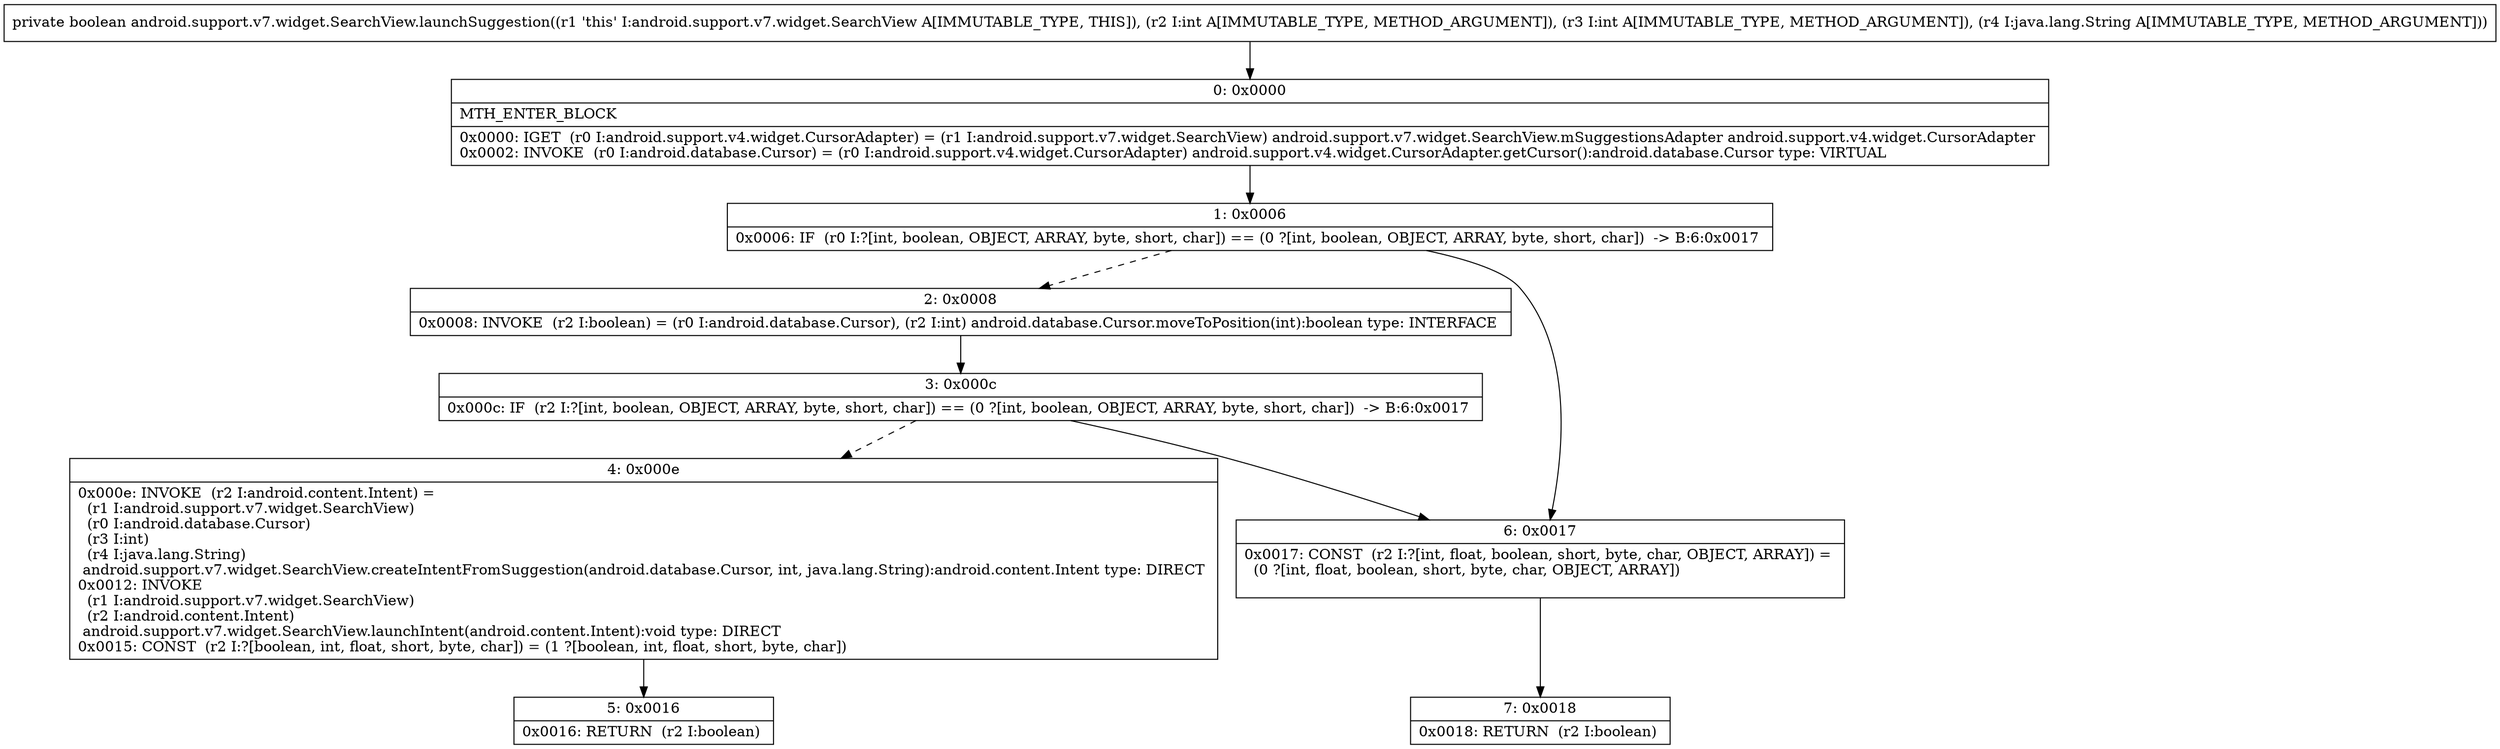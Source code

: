 digraph "CFG forandroid.support.v7.widget.SearchView.launchSuggestion(IILjava\/lang\/String;)Z" {
Node_0 [shape=record,label="{0\:\ 0x0000|MTH_ENTER_BLOCK\l|0x0000: IGET  (r0 I:android.support.v4.widget.CursorAdapter) = (r1 I:android.support.v7.widget.SearchView) android.support.v7.widget.SearchView.mSuggestionsAdapter android.support.v4.widget.CursorAdapter \l0x0002: INVOKE  (r0 I:android.database.Cursor) = (r0 I:android.support.v4.widget.CursorAdapter) android.support.v4.widget.CursorAdapter.getCursor():android.database.Cursor type: VIRTUAL \l}"];
Node_1 [shape=record,label="{1\:\ 0x0006|0x0006: IF  (r0 I:?[int, boolean, OBJECT, ARRAY, byte, short, char]) == (0 ?[int, boolean, OBJECT, ARRAY, byte, short, char])  \-\> B:6:0x0017 \l}"];
Node_2 [shape=record,label="{2\:\ 0x0008|0x0008: INVOKE  (r2 I:boolean) = (r0 I:android.database.Cursor), (r2 I:int) android.database.Cursor.moveToPosition(int):boolean type: INTERFACE \l}"];
Node_3 [shape=record,label="{3\:\ 0x000c|0x000c: IF  (r2 I:?[int, boolean, OBJECT, ARRAY, byte, short, char]) == (0 ?[int, boolean, OBJECT, ARRAY, byte, short, char])  \-\> B:6:0x0017 \l}"];
Node_4 [shape=record,label="{4\:\ 0x000e|0x000e: INVOKE  (r2 I:android.content.Intent) = \l  (r1 I:android.support.v7.widget.SearchView)\l  (r0 I:android.database.Cursor)\l  (r3 I:int)\l  (r4 I:java.lang.String)\l android.support.v7.widget.SearchView.createIntentFromSuggestion(android.database.Cursor, int, java.lang.String):android.content.Intent type: DIRECT \l0x0012: INVOKE  \l  (r1 I:android.support.v7.widget.SearchView)\l  (r2 I:android.content.Intent)\l android.support.v7.widget.SearchView.launchIntent(android.content.Intent):void type: DIRECT \l0x0015: CONST  (r2 I:?[boolean, int, float, short, byte, char]) = (1 ?[boolean, int, float, short, byte, char]) \l}"];
Node_5 [shape=record,label="{5\:\ 0x0016|0x0016: RETURN  (r2 I:boolean) \l}"];
Node_6 [shape=record,label="{6\:\ 0x0017|0x0017: CONST  (r2 I:?[int, float, boolean, short, byte, char, OBJECT, ARRAY]) = \l  (0 ?[int, float, boolean, short, byte, char, OBJECT, ARRAY])\l \l}"];
Node_7 [shape=record,label="{7\:\ 0x0018|0x0018: RETURN  (r2 I:boolean) \l}"];
MethodNode[shape=record,label="{private boolean android.support.v7.widget.SearchView.launchSuggestion((r1 'this' I:android.support.v7.widget.SearchView A[IMMUTABLE_TYPE, THIS]), (r2 I:int A[IMMUTABLE_TYPE, METHOD_ARGUMENT]), (r3 I:int A[IMMUTABLE_TYPE, METHOD_ARGUMENT]), (r4 I:java.lang.String A[IMMUTABLE_TYPE, METHOD_ARGUMENT])) }"];
MethodNode -> Node_0;
Node_0 -> Node_1;
Node_1 -> Node_2[style=dashed];
Node_1 -> Node_6;
Node_2 -> Node_3;
Node_3 -> Node_4[style=dashed];
Node_3 -> Node_6;
Node_4 -> Node_5;
Node_6 -> Node_7;
}

